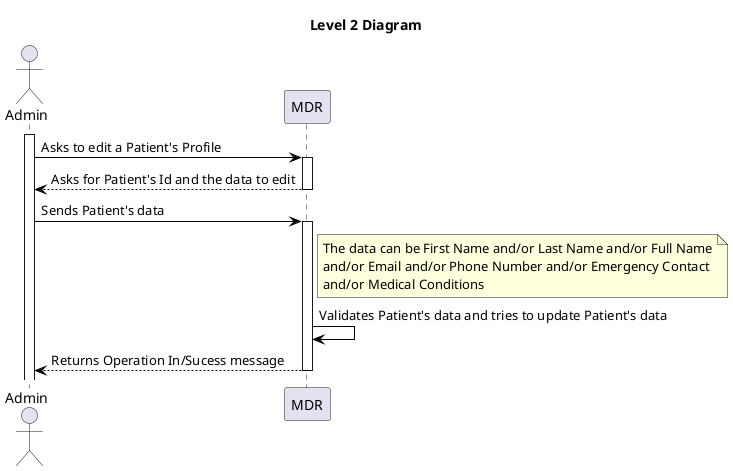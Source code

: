 @startuml level_2

title Level 2 Diagram

hide empty members
'skinparam Linetype ortho

skinparam class {
    BackgroundColor<<valueObject>> #D6EAF8
    BackgroundColor<<root>> #FDEBD0
    BackgroundColor<<service>> #D1F2EB
    BackgroundColor #FEF9E7
    ArrowColor Black
}

skinparam package {
    BackgroundColor #EBF5FB
}

actor Admin as A
participant "MDR" as Backoffice

activate A
A -> Backoffice: Asks to edit a Patient's Profile
activate Backoffice
Backoffice --> A: Asks for Patient's Id and the data to edit
deactivate Backoffice
A -> Backoffice: Sends Patient's data
note right of Backoffice: The data can be First Name and/or Last Name and/or Full Name\nand/or Email and/or Phone Number and/or Emergency Contact\nand/or Medical Conditions
activate Backoffice
Backoffice -> Backoffice: Validates Patient's data and tries to update Patient's data
Backoffice --> A: Returns Operation In/Sucess message
deactivate Backoffice

@enduml